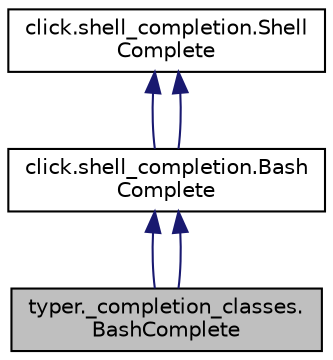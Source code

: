 digraph "typer._completion_classes.BashComplete"
{
 // LATEX_PDF_SIZE
  edge [fontname="Helvetica",fontsize="10",labelfontname="Helvetica",labelfontsize="10"];
  node [fontname="Helvetica",fontsize="10",shape=record];
  Node1 [label="typer._completion_classes.\lBashComplete",height=0.2,width=0.4,color="black", fillcolor="grey75", style="filled", fontcolor="black",tooltip=" "];
  Node2 -> Node1 [dir="back",color="midnightblue",fontsize="10",style="solid",fontname="Helvetica"];
  Node2 [label="click.shell_completion.Bash\lComplete",height=0.2,width=0.4,color="black", fillcolor="white", style="filled",URL="$classclick_1_1shell__completion_1_1BashComplete.html",tooltip=" "];
  Node3 -> Node2 [dir="back",color="midnightblue",fontsize="10",style="solid",fontname="Helvetica"];
  Node3 [label="click.shell_completion.Shell\lComplete",height=0.2,width=0.4,color="black", fillcolor="white", style="filled",URL="$classclick_1_1shell__completion_1_1ShellComplete.html",tooltip=" "];
  Node3 -> Node2 [dir="back",color="midnightblue",fontsize="10",style="solid",fontname="Helvetica"];
  Node2 -> Node1 [dir="back",color="midnightblue",fontsize="10",style="solid",fontname="Helvetica"];
}
